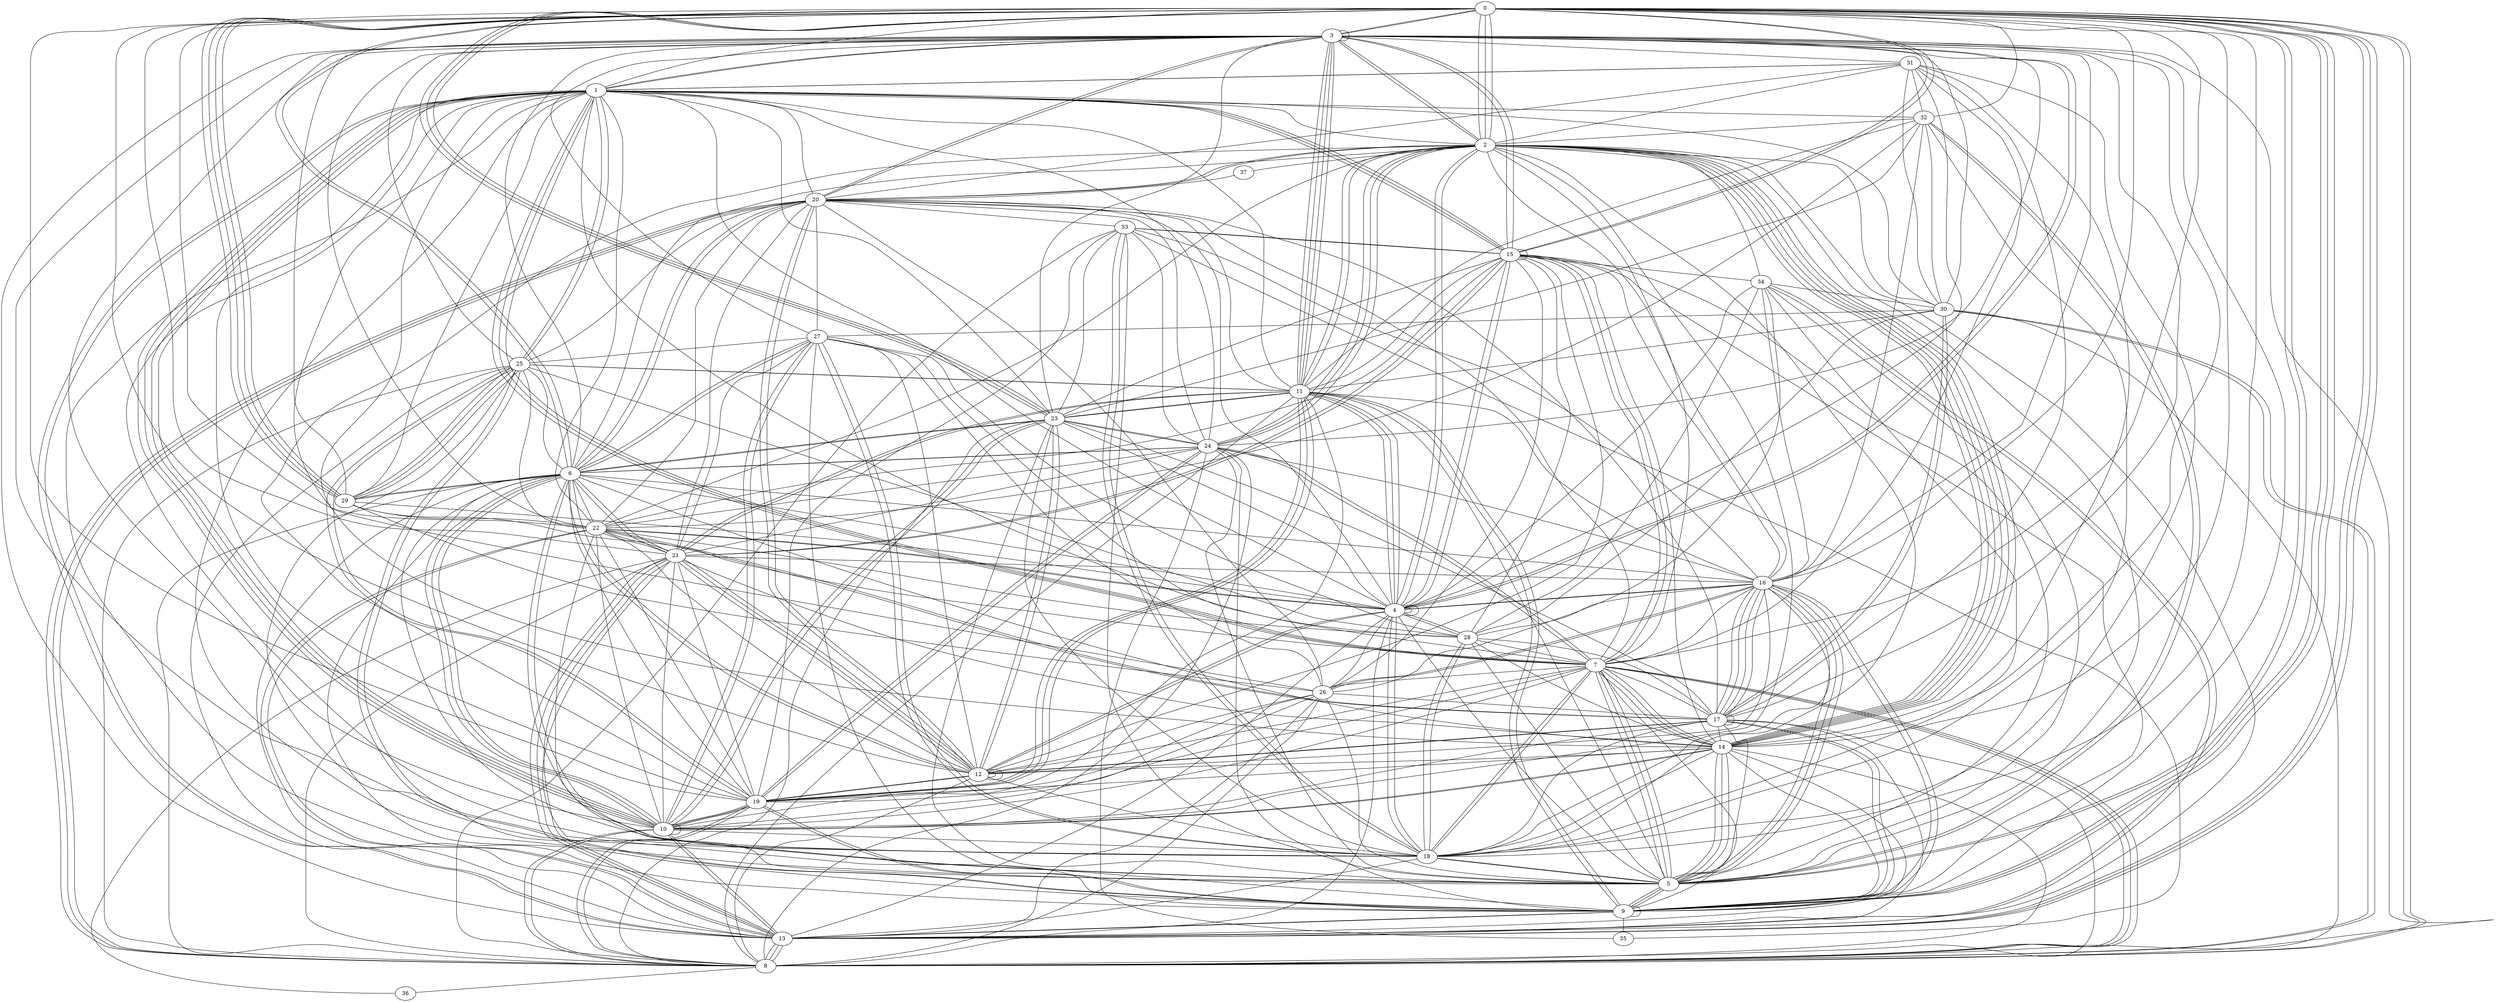 graph G {
0;
1;
2;
3;
4;
5;
6;
7;
8;
9;
10;
11;
12;
13;
14;
15;
16;
17;
18;
19;
20;
21;
22;
23;
24;
25;
26;
27;
28;
29;
30;
31;
32;
33;
34;
35;
36;
37;
16--5 ;
25--3 ;
21--9 ;
2--31 ;
26--13 ;
34--13 ;
31--14 ;
0--22 ;
1--10 ;
21--16 ;
17--14 ;
11--30 ;
14--2 ;
27--9 ;
10--6 ;
11--25 ;
17--31 ;
17--3 ;
3--13 ;
20--33 ;
4--18 ;
7--12 ;
13--21 ;
20--8 ;
8--14 ;
5--33 ;
27--25 ;
30--31 ;
18--12 ;
27--3 ;
27--10 ;
8--6 ;
14--7 ;
15--1 ;
3--0 ;
31--1 ;
9--15 ;
21--8 ;
16--6 ;
30--8 ;
23--10 ;
16--28 ;
10--6 ;
29--0 ;
8--20 ;
3--4 ;
23--0 ;
18--33 ;
10--21 ;
9--0 ;
4--2 ;
22--4 ;
18--28 ;
7--31 ;
1--7 ;
37--20 ;
4--15 ;
4--29 ;
10--18 ;
9--16 ;
10--2 ;
26--27 ;
22--17 ;
3--11 ;
13--10 ;
19--2 ;
24--19 ;
22--32 ;
4--28 ;
3--23 ;
33--24 ;
17--9 ;
19--0 ;
19--11 ;
3--11 ;
24--35 ;
24--8 ;
29--22 ;
8--19 ;
3--16 ;
28--25 ;
18--34 ;
13--9 ;
6--9 ;
10--1 ;
22--17 ;
21--15 ;
6--14 ;
16--26 ;
8--17 ;
3--11 ;
18--7 ;
9--24 ;
3--4 ;
16--5 ;
9--19 ;
22--25 ;
15--16 ;
6--3 ;
26--8 ;
11--5 ;
31--4 ;
6--24 ;
32--5 ;
21--11 ;
16--11 ;
4--11 ;
26--1 ;
2--3 ;
2--16 ;
12--21 ;
0--23 ;
13--9 ;
9--9 ;
7--26 ;
34--4 ;
33--35 ;
14--28 ;
12--12 ;
10--13 ;
7--17 ;
7--15 ;
22--5 ;
26--4 ;
8--7 ;
17--13 ;
19--10 ;
21--13 ;
7--8 ;
23--11 ;
15--34 ;
6--0 ;
6--13 ;
7--0 ;
6--4 ;
5--28 ;
0--14 ;
5--14 ;
21--0 ;
24--2 ;
7--5 ;
33--16 ;
2--30 ;
24--20 ;
1--15 ;
3--11 ;
8--19 ;
20--17 ;
1--4 ;
16--9 ;
14--5 ;
23--18 ;
12--17 ;
1--0 ;
3--10 ;
2--6 ;
0--3 ;
0--13 ;
31--18 ;
11--8 ;
9--0 ;
33--15 ;
8--13 ;
13--18 ;
21--14 ;
1--25 ;
29--3 ;
1--13 ;
29--0 ;
11--9 ;
20--1 ;
11--4 ;
24--23 ;
2--14 ;
22--12 ;
21--12 ;
14--12 ;
25--5 ;
28--22 ;
8--12 ;
13--2 ;
2--4 ;
5--7 ;
3--9 ;
0--13 ;
3--20 ;
6--25 ;
15--12 ;
8--33 ;
34--26 ;
19--21 ;
27--6 ;
13--8 ;
32--31 ;
26--29 ;
31--1 ;
18--14 ;
14--9 ;
22--24 ;
2--24 ;
6--10 ;
17--9 ;
2--14 ;
2--14 ;
2--24 ;
27--12 ;
23--17 ;
9--35 ;
5--7 ;
4--4 ;
15--4 ;
16--17 ;
8--13 ;
11--23 ;
22--15 ;
5--1 ;
21--24 ;
30--27 ;
21--13 ;
15--23 ;
4--12 ;
26--12 ;
12--6 ;
33--19 ;
19--14 ;
21--22 ;
28--18 ;
6--19 ;
22--21 ;
26--5 ;
7--16 ;
3--18 ;
6--21 ;
23--10 ;
14--10 ;
16--17 ;
18--6 ;
3--1 ;
4--13 ;
10--22 ;
8--0 ;
22--2 ;
19--22 ;
6--29 ;
15--0 ;
28--27 ;
19--10 ;
19--25 ;
19--11 ;
26--20 ;
4--23 ;
25--9 ;
3--15 ;
29--25 ;
17--17 ;
6--5 ;
12--17 ;
25--1 ;
11--1 ;
11--21 ;
1--2 ;
18--7 ;
34--30 ;
15--33 ;
15--28 ;
6--20 ;
4--12 ;
19--1 ;
15--14 ;
2--20 ;
22--1 ;
9--13 ;
23--12 ;
29--25 ;
30--3 ;
18--17 ;
32--23 ;
2--37 ;
11--15 ;
17--5 ;
23--24 ;
19--24 ;
19--12 ;
4--11 ;
24--6 ;
28--34 ;
0--13 ;
14--5 ;
1--32 ;
30--17 ;
16--5 ;
23--8 ;
20--21 ;
21--27 ;
26--15 ;
0--5 ;
20--8 ;
36--21 ;
27--18 ;
29--0 ;
10--10 ;
30--8 ;
1--14 ;
7--1 ;
2--0 ;
0--6 ;
12--19 ;
10--14 ;
12--12 ;
14--7 ;
18--33 ;
12--21 ;
12--0 ;
14--3 ;
3--2 ;
1--13 ;
33--23 ;
9--5 ;
27--10 ;
6--21 ;
15--1 ;
10--8 ;
2--5 ;
34--2 ;
19--25 ;
4--5 ;
15--21 ;
32--11 ;
5--0 ;
17--16 ;
29--1 ;
18--1 ;
3--31 ;
14--2 ;
0--32 ;
20--7 ;
8--7 ;
12--20 ;
3--24 ;
15--15 ;
26--17 ;
18--5 ;
0--16 ;
1--28 ;
22--6 ;
15--7 ;
30--32 ;
26--10 ;
10--1 ;
0--29 ;
16--26 ;
4--28 ;
18--4 ;
13--25 ;
6--29 ;
3--1 ;
5--24 ;
3--20 ;
2--14 ;
32--5 ;
10--19 ;
5--9 ;
20--12 ;
9--25 ;
20--31 ;
17--10 ;
18--2 ;
27--18 ;
16--17 ;
1--23 ;
11--9 ;
2--0 ;
4--8 ;
6--23 ;
0--18 ;
7--27 ;
22--20 ;
34--5 ;
13--22 ;
22--3 ;
15--0 ;
32--16 ;
16--4 ;
22--13 ;
0--8 ;
8--30 ;
19--9 ;
3--3 ;
15--3 ;
2--11 ;
22--4 ;
4--4 ;
11--10 ;
3--8 ;
7--24 ;
32--18 ;
30--1 ;
17--28 ;
25--20 ;
10--1 ;
29--25 ;
7--1 ;
28--30 ;
16--12 ;
7--2 ;
11--19 ;
28--7 ;
1--9 ;
7--14 ;
18--16 ;
34--16 ;
29--7 ;
5--15 ;
20--27 ;
2--0 ;
0--23 ;
25--11 ;
19--7 ;
19--26 ;
17--30 ;
12--6 ;
7--9 ;
23--12 ;
4--16 ;
7--24 ;
11--2 ;
24--16 ;
13--34 ;
0--9 ;
2--20 ;
5--18 ;
13--14 ;
32--2 ;
8--36 ;
5--23 ;
6--5 ;
6--20 ;
1--24 ;
27--6 ;
8--10 ;
20--11 ;
8--25 ;
9--5 ;
23--6 ;
10--7 ;
4--20 ;
}
